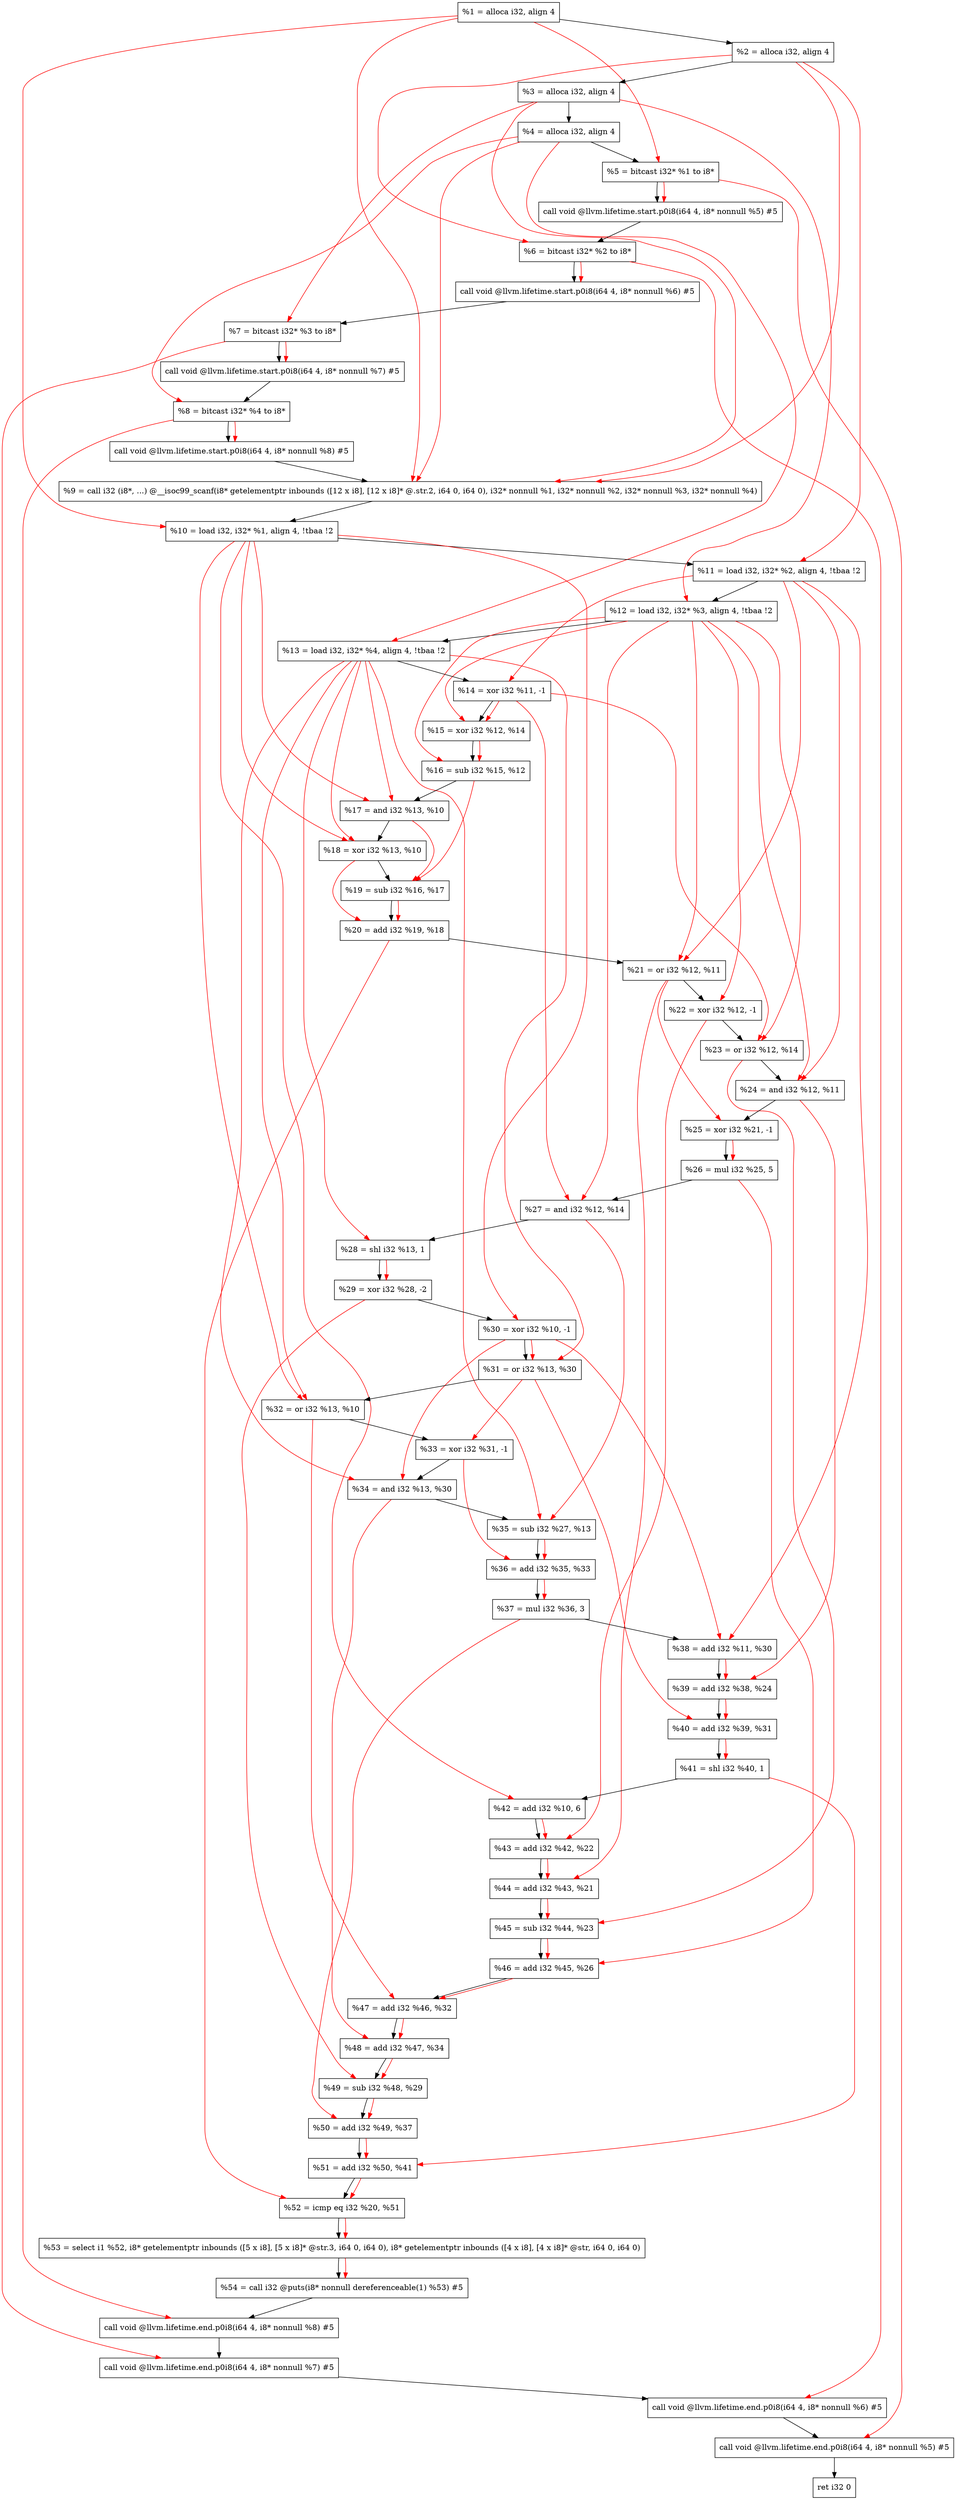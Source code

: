 digraph "DFG for'main' function" {
	Node0xb31b48[shape=record, label="  %1 = alloca i32, align 4"];
	Node0xb31bc8[shape=record, label="  %2 = alloca i32, align 4"];
	Node0xb31c58[shape=record, label="  %3 = alloca i32, align 4"];
	Node0xb31cb8[shape=record, label="  %4 = alloca i32, align 4"];
	Node0xb31d68[shape=record, label="  %5 = bitcast i32* %1 to i8*"];
	Node0xb32198[shape=record, label="  call void @llvm.lifetime.start.p0i8(i64 4, i8* nonnull %5) #5"];
	Node0xb32278[shape=record, label="  %6 = bitcast i32* %2 to i8*"];
	Node0xb32378[shape=record, label="  call void @llvm.lifetime.start.p0i8(i64 4, i8* nonnull %6) #5"];
	Node0xb32438[shape=record, label="  %7 = bitcast i32* %3 to i8*"];
	Node0xb324e8[shape=record, label="  call void @llvm.lifetime.start.p0i8(i64 4, i8* nonnull %7) #5"];
	Node0xb325a8[shape=record, label="  %8 = bitcast i32* %4 to i8*"];
	Node0xb32658[shape=record, label="  call void @llvm.lifetime.start.p0i8(i64 4, i8* nonnull %8) #5"];
	Node0xb2cb10[shape=record, label="  %9 = call i32 (i8*, ...) @__isoc99_scanf(i8* getelementptr inbounds ([12 x i8], [12 x i8]* @.str.2, i64 0, i64 0), i32* nonnull %1, i32* nonnull %2, i32* nonnull %3, i32* nonnull %4)"];
	Node0xb32858[shape=record, label="  %10 = load i32, i32* %1, align 4, !tbaa !2"];
	Node0xb337c8[shape=record, label="  %11 = load i32, i32* %2, align 4, !tbaa !2"];
	Node0xb33e38[shape=record, label="  %12 = load i32, i32* %3, align 4, !tbaa !2"];
	Node0xb33e98[shape=record, label="  %13 = load i32, i32* %4, align 4, !tbaa !2"];
	Node0xb33f10[shape=record, label="  %14 = xor i32 %11, -1"];
	Node0xb33f80[shape=record, label="  %15 = xor i32 %12, %14"];
	Node0xb33ff0[shape=record, label="  %16 = sub i32 %15, %12"];
	Node0xb34060[shape=record, label="  %17 = and i32 %13, %10"];
	Node0xb340d0[shape=record, label="  %18 = xor i32 %13, %10"];
	Node0xb34140[shape=record, label="  %19 = sub i32 %16, %17"];
	Node0xb341b0[shape=record, label="  %20 = add i32 %19, %18"];
	Node0xb34220[shape=record, label="  %21 = or i32 %12, %11"];
	Node0xb34290[shape=record, label="  %22 = xor i32 %12, -1"];
	Node0xb34300[shape=record, label="  %23 = or i32 %12, %14"];
	Node0xb34370[shape=record, label="  %24 = and i32 %12, %11"];
	Node0xb343e0[shape=record, label="  %25 = xor i32 %21, -1"];
	Node0xb34450[shape=record, label="  %26 = mul i32 %25, 5"];
	Node0xb344c0[shape=record, label="  %27 = and i32 %12, %14"];
	Node0xb34530[shape=record, label="  %28 = shl i32 %13, 1"];
	Node0xb345a0[shape=record, label="  %29 = xor i32 %28, -2"];
	Node0xb34610[shape=record, label="  %30 = xor i32 %10, -1"];
	Node0xb34680[shape=record, label="  %31 = or i32 %13, %30"];
	Node0xb346f0[shape=record, label="  %32 = or i32 %13, %10"];
	Node0xb34760[shape=record, label="  %33 = xor i32 %31, -1"];
	Node0xb347d0[shape=record, label="  %34 = and i32 %13, %30"];
	Node0xb34840[shape=record, label="  %35 = sub i32 %27, %13"];
	Node0xb348b0[shape=record, label="  %36 = add i32 %35, %33"];
	Node0xb34920[shape=record, label="  %37 = mul i32 %36, 3"];
	Node0xb34990[shape=record, label="  %38 = add i32 %11, %30"];
	Node0xb34a00[shape=record, label="  %39 = add i32 %38, %24"];
	Node0xb34a70[shape=record, label="  %40 = add i32 %39, %31"];
	Node0xb34ae0[shape=record, label="  %41 = shl i32 %40, 1"];
	Node0xb34b50[shape=record, label="  %42 = add i32 %10, 6"];
	Node0xb34bc0[shape=record, label="  %43 = add i32 %42, %22"];
	Node0xb34c30[shape=record, label="  %44 = add i32 %43, %21"];
	Node0xb34ca0[shape=record, label="  %45 = sub i32 %44, %23"];
	Node0xb34d10[shape=record, label="  %46 = add i32 %45, %26"];
	Node0xb34d80[shape=record, label="  %47 = add i32 %46, %32"];
	Node0xb34df0[shape=record, label="  %48 = add i32 %47, %34"];
	Node0xb34e60[shape=record, label="  %49 = sub i32 %48, %29"];
	Node0xb34ed0[shape=record, label="  %50 = add i32 %49, %37"];
	Node0xb34f40[shape=record, label="  %51 = add i32 %50, %41"];
	Node0xb34fb0[shape=record, label="  %52 = icmp eq i32 %20, %51"];
	Node0xad18b8[shape=record, label="  %53 = select i1 %52, i8* getelementptr inbounds ([5 x i8], [5 x i8]* @str.3, i64 0, i64 0), i8* getelementptr inbounds ([4 x i8], [4 x i8]* @str, i64 0, i64 0)"];
	Node0xb35040[shape=record, label="  %54 = call i32 @puts(i8* nonnull dereferenceable(1) %53) #5"];
	Node0xb352e8[shape=record, label="  call void @llvm.lifetime.end.p0i8(i64 4, i8* nonnull %8) #5"];
	Node0xb35448[shape=record, label="  call void @llvm.lifetime.end.p0i8(i64 4, i8* nonnull %7) #5"];
	Node0xb35558[shape=record, label="  call void @llvm.lifetime.end.p0i8(i64 4, i8* nonnull %6) #5"];
	Node0xb35668[shape=record, label="  call void @llvm.lifetime.end.p0i8(i64 4, i8* nonnull %5) #5"];
	Node0xb35728[shape=record, label="  ret i32 0"];
	Node0xb31b48 -> Node0xb31bc8;
	Node0xb31bc8 -> Node0xb31c58;
	Node0xb31c58 -> Node0xb31cb8;
	Node0xb31cb8 -> Node0xb31d68;
	Node0xb31d68 -> Node0xb32198;
	Node0xb32198 -> Node0xb32278;
	Node0xb32278 -> Node0xb32378;
	Node0xb32378 -> Node0xb32438;
	Node0xb32438 -> Node0xb324e8;
	Node0xb324e8 -> Node0xb325a8;
	Node0xb325a8 -> Node0xb32658;
	Node0xb32658 -> Node0xb2cb10;
	Node0xb2cb10 -> Node0xb32858;
	Node0xb32858 -> Node0xb337c8;
	Node0xb337c8 -> Node0xb33e38;
	Node0xb33e38 -> Node0xb33e98;
	Node0xb33e98 -> Node0xb33f10;
	Node0xb33f10 -> Node0xb33f80;
	Node0xb33f80 -> Node0xb33ff0;
	Node0xb33ff0 -> Node0xb34060;
	Node0xb34060 -> Node0xb340d0;
	Node0xb340d0 -> Node0xb34140;
	Node0xb34140 -> Node0xb341b0;
	Node0xb341b0 -> Node0xb34220;
	Node0xb34220 -> Node0xb34290;
	Node0xb34290 -> Node0xb34300;
	Node0xb34300 -> Node0xb34370;
	Node0xb34370 -> Node0xb343e0;
	Node0xb343e0 -> Node0xb34450;
	Node0xb34450 -> Node0xb344c0;
	Node0xb344c0 -> Node0xb34530;
	Node0xb34530 -> Node0xb345a0;
	Node0xb345a0 -> Node0xb34610;
	Node0xb34610 -> Node0xb34680;
	Node0xb34680 -> Node0xb346f0;
	Node0xb346f0 -> Node0xb34760;
	Node0xb34760 -> Node0xb347d0;
	Node0xb347d0 -> Node0xb34840;
	Node0xb34840 -> Node0xb348b0;
	Node0xb348b0 -> Node0xb34920;
	Node0xb34920 -> Node0xb34990;
	Node0xb34990 -> Node0xb34a00;
	Node0xb34a00 -> Node0xb34a70;
	Node0xb34a70 -> Node0xb34ae0;
	Node0xb34ae0 -> Node0xb34b50;
	Node0xb34b50 -> Node0xb34bc0;
	Node0xb34bc0 -> Node0xb34c30;
	Node0xb34c30 -> Node0xb34ca0;
	Node0xb34ca0 -> Node0xb34d10;
	Node0xb34d10 -> Node0xb34d80;
	Node0xb34d80 -> Node0xb34df0;
	Node0xb34df0 -> Node0xb34e60;
	Node0xb34e60 -> Node0xb34ed0;
	Node0xb34ed0 -> Node0xb34f40;
	Node0xb34f40 -> Node0xb34fb0;
	Node0xb34fb0 -> Node0xad18b8;
	Node0xad18b8 -> Node0xb35040;
	Node0xb35040 -> Node0xb352e8;
	Node0xb352e8 -> Node0xb35448;
	Node0xb35448 -> Node0xb35558;
	Node0xb35558 -> Node0xb35668;
	Node0xb35668 -> Node0xb35728;
edge [color=red]
	Node0xb31b48 -> Node0xb31d68;
	Node0xb31d68 -> Node0xb32198;
	Node0xb31bc8 -> Node0xb32278;
	Node0xb32278 -> Node0xb32378;
	Node0xb31c58 -> Node0xb32438;
	Node0xb32438 -> Node0xb324e8;
	Node0xb31cb8 -> Node0xb325a8;
	Node0xb325a8 -> Node0xb32658;
	Node0xb31b48 -> Node0xb2cb10;
	Node0xb31bc8 -> Node0xb2cb10;
	Node0xb31c58 -> Node0xb2cb10;
	Node0xb31cb8 -> Node0xb2cb10;
	Node0xb31b48 -> Node0xb32858;
	Node0xb31bc8 -> Node0xb337c8;
	Node0xb31c58 -> Node0xb33e38;
	Node0xb31cb8 -> Node0xb33e98;
	Node0xb337c8 -> Node0xb33f10;
	Node0xb33e38 -> Node0xb33f80;
	Node0xb33f10 -> Node0xb33f80;
	Node0xb33f80 -> Node0xb33ff0;
	Node0xb33e38 -> Node0xb33ff0;
	Node0xb33e98 -> Node0xb34060;
	Node0xb32858 -> Node0xb34060;
	Node0xb33e98 -> Node0xb340d0;
	Node0xb32858 -> Node0xb340d0;
	Node0xb33ff0 -> Node0xb34140;
	Node0xb34060 -> Node0xb34140;
	Node0xb34140 -> Node0xb341b0;
	Node0xb340d0 -> Node0xb341b0;
	Node0xb33e38 -> Node0xb34220;
	Node0xb337c8 -> Node0xb34220;
	Node0xb33e38 -> Node0xb34290;
	Node0xb33e38 -> Node0xb34300;
	Node0xb33f10 -> Node0xb34300;
	Node0xb33e38 -> Node0xb34370;
	Node0xb337c8 -> Node0xb34370;
	Node0xb34220 -> Node0xb343e0;
	Node0xb343e0 -> Node0xb34450;
	Node0xb33e38 -> Node0xb344c0;
	Node0xb33f10 -> Node0xb344c0;
	Node0xb33e98 -> Node0xb34530;
	Node0xb34530 -> Node0xb345a0;
	Node0xb32858 -> Node0xb34610;
	Node0xb33e98 -> Node0xb34680;
	Node0xb34610 -> Node0xb34680;
	Node0xb33e98 -> Node0xb346f0;
	Node0xb32858 -> Node0xb346f0;
	Node0xb34680 -> Node0xb34760;
	Node0xb33e98 -> Node0xb347d0;
	Node0xb34610 -> Node0xb347d0;
	Node0xb344c0 -> Node0xb34840;
	Node0xb33e98 -> Node0xb34840;
	Node0xb34840 -> Node0xb348b0;
	Node0xb34760 -> Node0xb348b0;
	Node0xb348b0 -> Node0xb34920;
	Node0xb337c8 -> Node0xb34990;
	Node0xb34610 -> Node0xb34990;
	Node0xb34990 -> Node0xb34a00;
	Node0xb34370 -> Node0xb34a00;
	Node0xb34a00 -> Node0xb34a70;
	Node0xb34680 -> Node0xb34a70;
	Node0xb34a70 -> Node0xb34ae0;
	Node0xb32858 -> Node0xb34b50;
	Node0xb34b50 -> Node0xb34bc0;
	Node0xb34290 -> Node0xb34bc0;
	Node0xb34bc0 -> Node0xb34c30;
	Node0xb34220 -> Node0xb34c30;
	Node0xb34c30 -> Node0xb34ca0;
	Node0xb34300 -> Node0xb34ca0;
	Node0xb34ca0 -> Node0xb34d10;
	Node0xb34450 -> Node0xb34d10;
	Node0xb34d10 -> Node0xb34d80;
	Node0xb346f0 -> Node0xb34d80;
	Node0xb34d80 -> Node0xb34df0;
	Node0xb347d0 -> Node0xb34df0;
	Node0xb34df0 -> Node0xb34e60;
	Node0xb345a0 -> Node0xb34e60;
	Node0xb34e60 -> Node0xb34ed0;
	Node0xb34920 -> Node0xb34ed0;
	Node0xb34ed0 -> Node0xb34f40;
	Node0xb34ae0 -> Node0xb34f40;
	Node0xb341b0 -> Node0xb34fb0;
	Node0xb34f40 -> Node0xb34fb0;
	Node0xb34fb0 -> Node0xad18b8;
	Node0xad18b8 -> Node0xb35040;
	Node0xb325a8 -> Node0xb352e8;
	Node0xb32438 -> Node0xb35448;
	Node0xb32278 -> Node0xb35558;
	Node0xb31d68 -> Node0xb35668;
}
